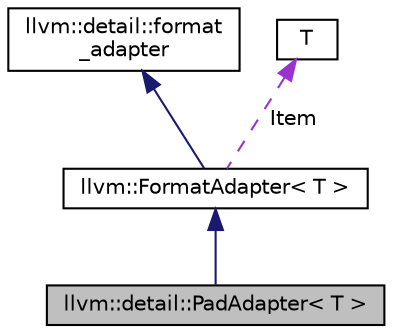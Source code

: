 digraph "llvm::detail::PadAdapter&lt; T &gt;"
{
 // LATEX_PDF_SIZE
  bgcolor="transparent";
  edge [fontname="Helvetica",fontsize="10",labelfontname="Helvetica",labelfontsize="10"];
  node [fontname="Helvetica",fontsize="10",shape="box"];
  Node1 [label="llvm::detail::PadAdapter\< T \>",height=0.2,width=0.4,color="black", fillcolor="grey75", style="filled", fontcolor="black",tooltip=" "];
  Node2 -> Node1 [dir="back",color="midnightblue",fontsize="10",style="solid",fontname="Helvetica"];
  Node2 [label="llvm::FormatAdapter\< T \>",height=0.2,width=0.4,color="black",URL="$classllvm_1_1FormatAdapter.html",tooltip=" "];
  Node3 -> Node2 [dir="back",color="midnightblue",fontsize="10",style="solid",fontname="Helvetica"];
  Node3 [label="llvm::detail::format\l_adapter",height=0.2,width=0.4,color="black",URL="$classllvm_1_1detail_1_1format__adapter.html",tooltip=" "];
  Node4 -> Node2 [dir="back",color="darkorchid3",fontsize="10",style="dashed",label=" Item" ,fontname="Helvetica"];
  Node4 [label="T",height=0.2,width=0.4,color="black",URL="$classT.html",tooltip=" "];
}
